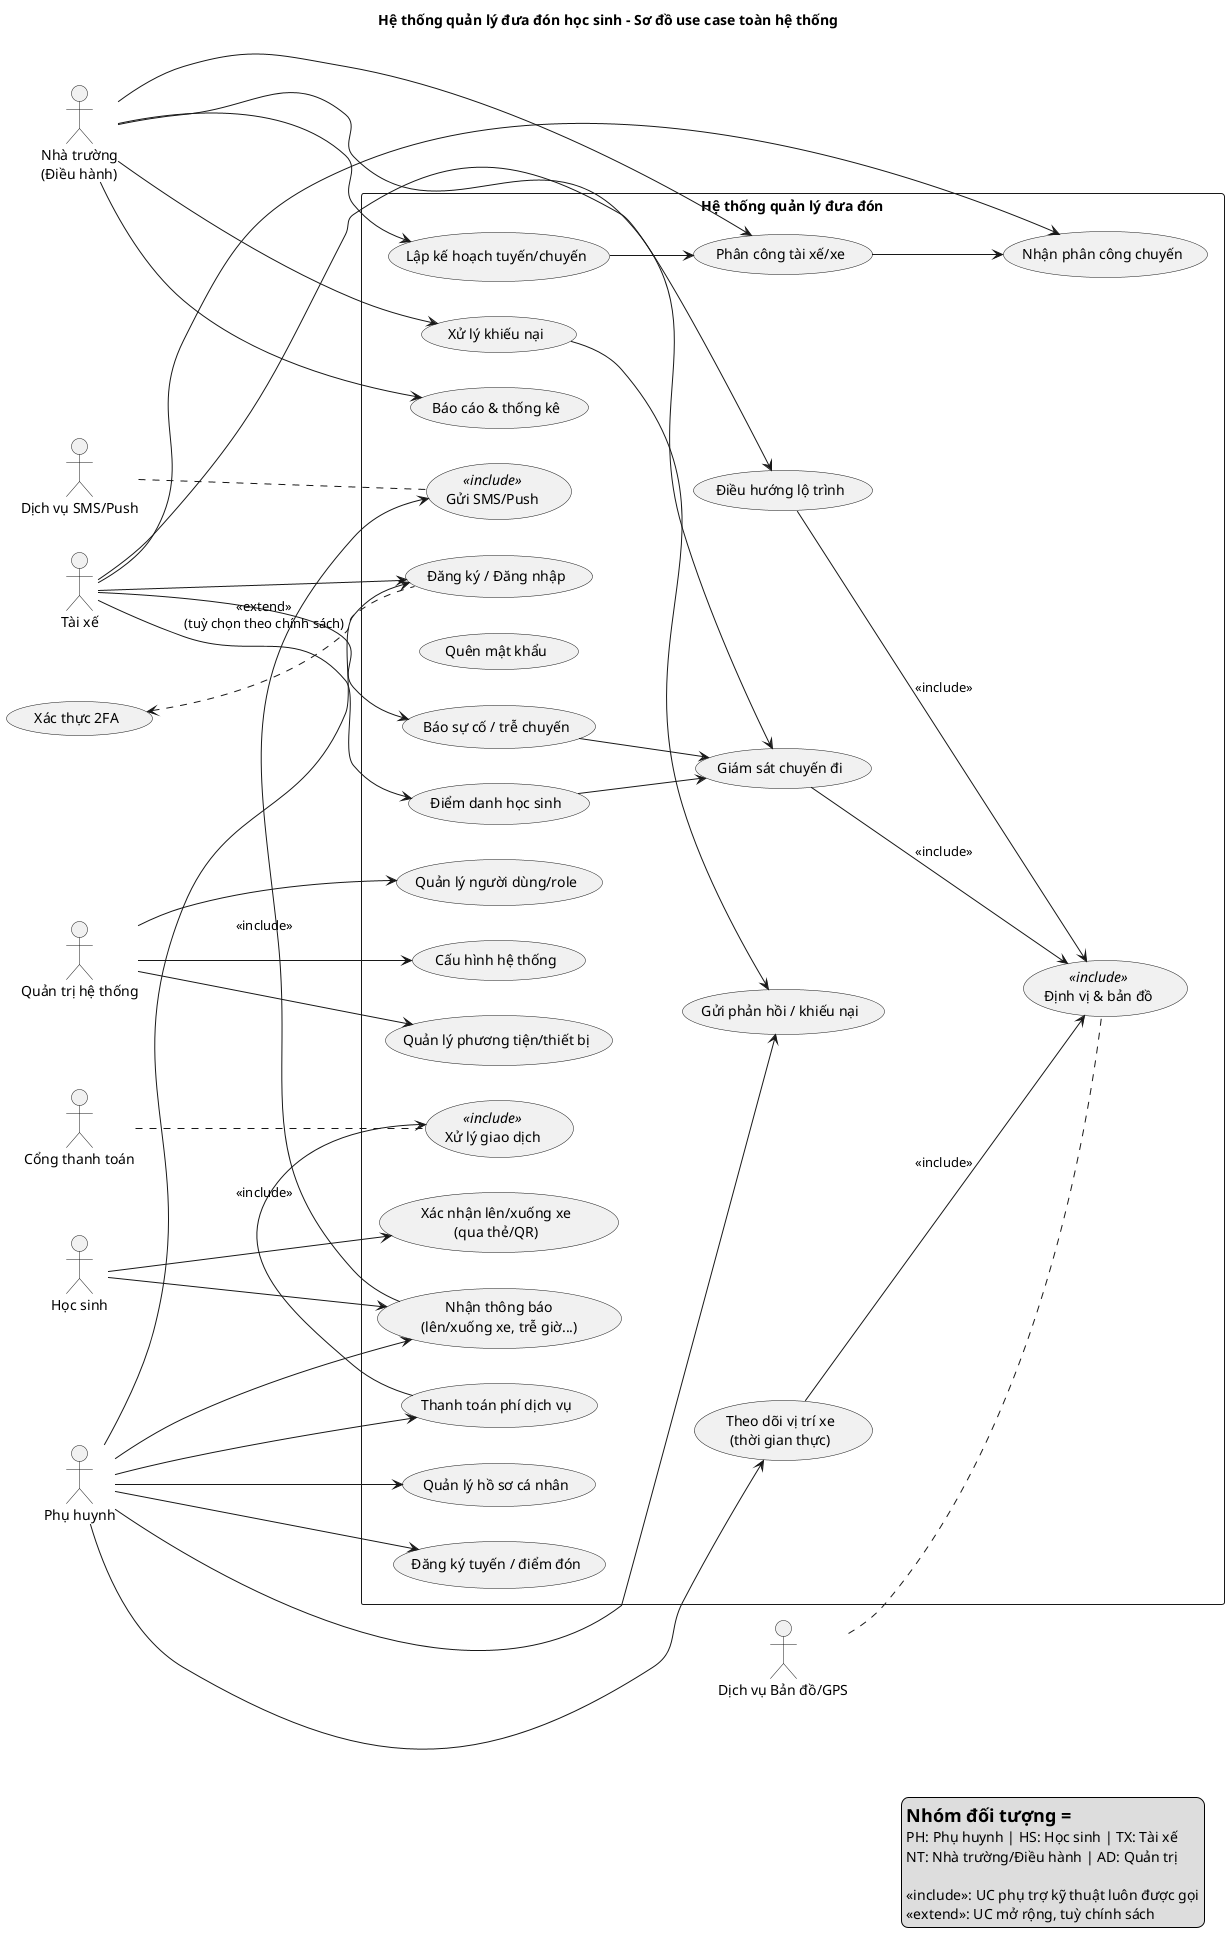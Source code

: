 @startuml
left to right direction

title Hệ thống quản lý đưa đón học sinh - Sơ đồ use case toàn hệ thống

' ==== Actors ====
actor "Phụ huynh" as PH
actor "Học sinh" as HS
actor "Tài xế" as TX
actor "Nhà trường\n(Điều hành)" as NT
actor "Quản trị hệ thống" as AD
actor "Cổng thanh toán" as PSP
actor "Dịch vụ SMS/Push" as PUSH
actor "Dịch vụ Bản đồ/GPS" as GPS

' ==== System Boundary ====
rectangle "Hệ thống quản lý đưa đón" as SYS {
  ' Nhóm: Truy cập chung
  usecase "Đăng ký / Đăng nhập" as UC_AUTH
  usecase "Quên mật khẩu" as UC_FORGOT
  usecase "Quản lý hồ sơ cá nhân" as UC_PROFILE

  ' Nhóm: Phụ huynh
  usecase "Đăng ký tuyến / điểm đón" as UC_ENROLL
  usecase "Theo dõi vị trí xe\n(thời gian thực)" as UC_TRACK
  usecase "Nhận thông báo\n(lên/xuống xe, trễ giờ...)" as UC_NOTIFY
  usecase "Thanh toán phí dịch vụ" as UC_PAY
  usecase "Gửi phản hồi / khiếu nại" as UC_FEEDBACK

  ' Nhóm: Học sinh
  usecase "Xác nhận lên/xuống xe\n(qua thẻ/QR)" as UC_CHECKIN

  ' Nhóm: Tài xế
  usecase "Nhận phân công chuyến" as UC_ASSIGN
  usecase "Điều hướng lộ trình" as UC_NAV
  usecase "Báo sự cố / trễ chuyến" as UC_INCIDENT
  usecase "Điểm danh học sinh" as UC_ROSTER

  ' Nhóm: Nhà trường (Điều hành)
  usecase "Lập kế hoạch tuyến/chuyến" as UC_PLAN
  usecase "Phân công tài xế/xe" as UC_DISPATCH
  usecase "Giám sát chuyến đi" as UC_MONITOR
  usecase "Xử lý khiếu nại" as UC_HANDLE_FB
  usecase "Báo cáo & thống kê" as UC_REPORT

  ' Nhóm: Quản trị
  usecase "Quản lý người dùng/role" as UC_USER_MGMT
  usecase "Cấu hình hệ thống" as UC_CONFIG
  usecase "Quản lý phương tiện/thiết bị" as UC_FLEET

  ' Use case kỹ thuật (được include)
  usecase "Xử lý giao dịch" as UC_PSP_IMPL <<include>>
  usecase "Gửi SMS/Push" as UC_PUSH_IMPL <<include>>
  usecase "Định vị & bản đồ" as UC_GPS_IMPL <<include>>
}

' ==== Associations: Actors <-> Use cases ====
PH --> UC_AUTH
PH --> UC_PROFILE
PH --> UC_ENROLL
PH --> UC_TRACK
PH --> UC_NOTIFY
PH --> UC_PAY
PH --> UC_FEEDBACK

HS --> UC_CHECKIN
HS --> UC_NOTIFY

TX --> UC_AUTH
TX --> UC_ASSIGN
TX --> UC_NAV
TX --> UC_INCIDENT
TX --> UC_ROSTER

NT --> UC_PLAN
NT --> UC_DISPATCH
NT --> UC_MONITOR
NT --> UC_HANDLE_FB
NT --> UC_REPORT

AD --> UC_USER_MGMT
AD --> UC_CONFIG
AD --> UC_FLEET

' ==== Includes tới dịch vụ kỹ thuật ====
UC_PAY -right-> UC_PSP_IMPL : <<include>>
UC_NOTIFY -right-> UC_PUSH_IMPL : <<include>>
UC_TRACK -down-> UC_GPS_IMPL : <<include>>
UC_NAV -down-> UC_GPS_IMPL : <<include>>
UC_MONITOR -down-> UC_GPS_IMPL : <<include>>

' ==== Bi-directional/external systems ====
PSP .. UC_PSP_IMPL
PUSH .. UC_PUSH_IMPL
GPS .. UC_GPS_IMPL

' ==== Quan hệ hỗ trợ giữa các UC ====
UC_DISPATCH --> UC_ASSIGN
UC_PLAN --> UC_DISPATCH
UC_ROSTER --> UC_MONITOR
UC_INCIDENT --> UC_MONITOR
UC_HANDLE_FB --> UC_FEEDBACK

' ==== Một số extend tuỳ chọn ====
usecase "Xác thực 2FA" as UC_2FA
UC_AUTH .u.> UC_2FA : <<extend>>\n(tuỳ chọn theo chính sách)

' ==== Ghi chú / Legend ====
legend right
= Nhóm đối tượng =
PH: Phụ huynh | HS: Học sinh | TX: Tài xế
NT: Nhà trường/Điều hành | AD: Quản trị

<<include>>: UC phụ trợ kỹ thuật luôn được gọi
<<extend>>: UC mở rộng, tuỳ chính sách
endlegend

@enduml